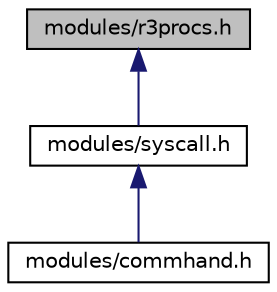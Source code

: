digraph "modules/r3procs.h"
{
  edge [fontname="Helvetica",fontsize="10",labelfontname="Helvetica",labelfontsize="10"];
  node [fontname="Helvetica",fontsize="10",shape=record];
  Node1 [label="modules/r3procs.h",height=0.2,width=0.4,color="black", fillcolor="grey75", style="filled", fontcolor="black"];
  Node1 -> Node2 [dir="back",color="midnightblue",fontsize="10",style="solid",fontname="Helvetica"];
  Node2 [label="modules/syscall.h",height=0.2,width=0.4,color="black", fillcolor="white", style="filled",URL="$syscall_8h.html"];
  Node2 -> Node3 [dir="back",color="midnightblue",fontsize="10",style="solid",fontname="Helvetica"];
  Node3 [label="modules/commhand.h",height=0.2,width=0.4,color="black", fillcolor="white", style="filled",URL="$commhand_8h.html"];
}

